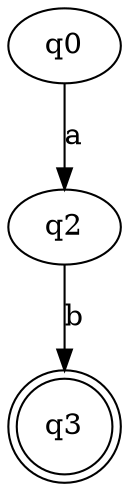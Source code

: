 digraph finite_state_machine {
	q0
	q2
	q3 [shape=doublecircle]
	q0 -> q2 [label=a]
	q2 -> q3 [label=b]
}
